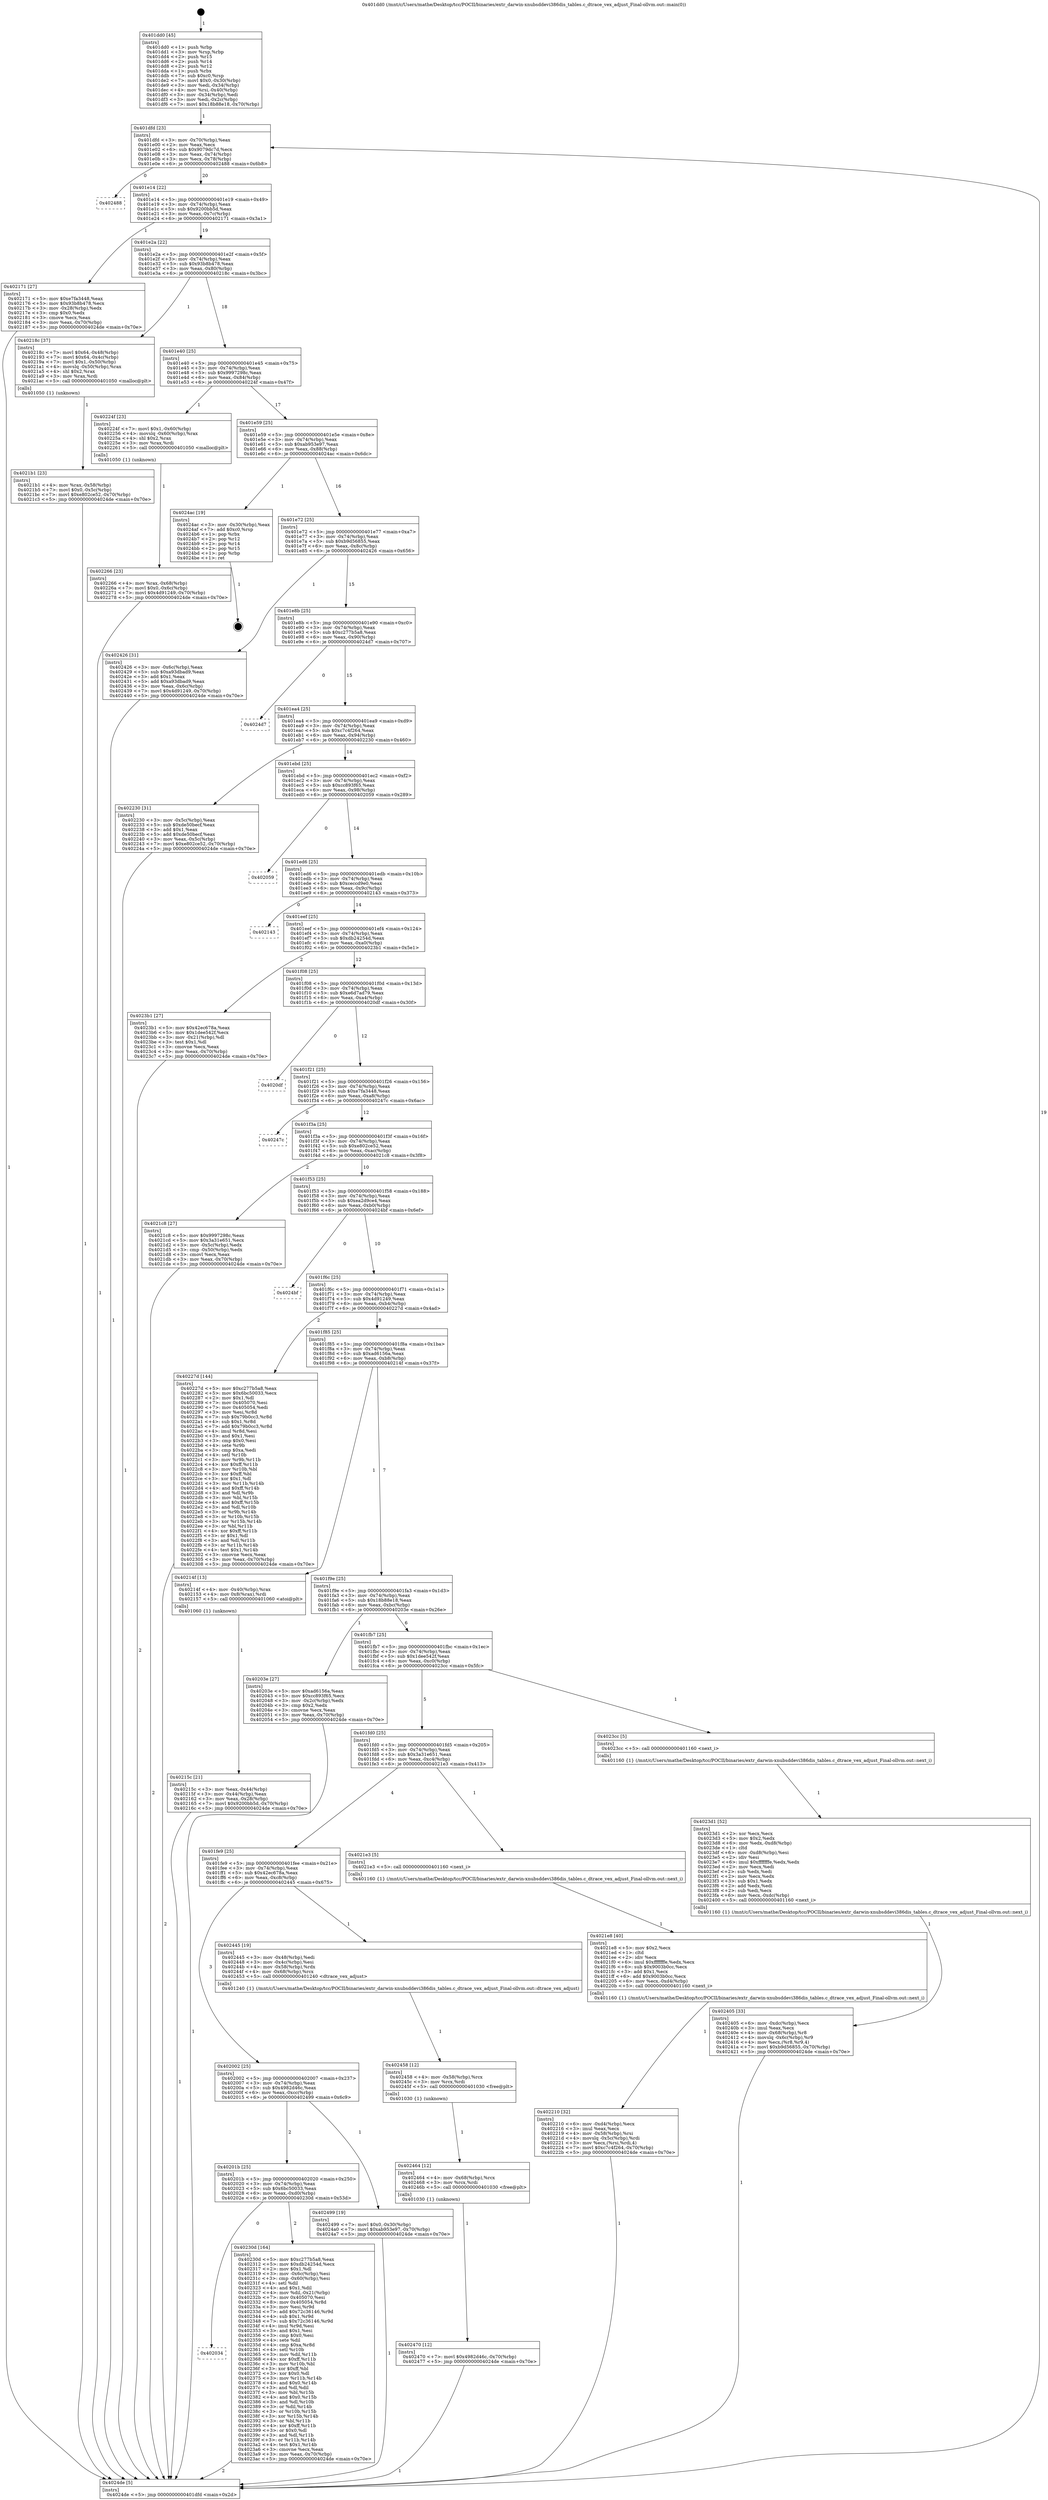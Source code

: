 digraph "0x401dd0" {
  label = "0x401dd0 (/mnt/c/Users/mathe/Desktop/tcc/POCII/binaries/extr_darwin-xnubsddevi386dis_tables.c_dtrace_vex_adjust_Final-ollvm.out::main(0))"
  labelloc = "t"
  node[shape=record]

  Entry [label="",width=0.3,height=0.3,shape=circle,fillcolor=black,style=filled]
  "0x401dfd" [label="{
     0x401dfd [23]\l
     | [instrs]\l
     &nbsp;&nbsp;0x401dfd \<+3\>: mov -0x70(%rbp),%eax\l
     &nbsp;&nbsp;0x401e00 \<+2\>: mov %eax,%ecx\l
     &nbsp;&nbsp;0x401e02 \<+6\>: sub $0x9079dc7d,%ecx\l
     &nbsp;&nbsp;0x401e08 \<+3\>: mov %eax,-0x74(%rbp)\l
     &nbsp;&nbsp;0x401e0b \<+3\>: mov %ecx,-0x78(%rbp)\l
     &nbsp;&nbsp;0x401e0e \<+6\>: je 0000000000402488 \<main+0x6b8\>\l
  }"]
  "0x402488" [label="{
     0x402488\l
  }", style=dashed]
  "0x401e14" [label="{
     0x401e14 [22]\l
     | [instrs]\l
     &nbsp;&nbsp;0x401e14 \<+5\>: jmp 0000000000401e19 \<main+0x49\>\l
     &nbsp;&nbsp;0x401e19 \<+3\>: mov -0x74(%rbp),%eax\l
     &nbsp;&nbsp;0x401e1c \<+5\>: sub $0x9200bb5d,%eax\l
     &nbsp;&nbsp;0x401e21 \<+3\>: mov %eax,-0x7c(%rbp)\l
     &nbsp;&nbsp;0x401e24 \<+6\>: je 0000000000402171 \<main+0x3a1\>\l
  }"]
  Exit [label="",width=0.3,height=0.3,shape=circle,fillcolor=black,style=filled,peripheries=2]
  "0x402171" [label="{
     0x402171 [27]\l
     | [instrs]\l
     &nbsp;&nbsp;0x402171 \<+5\>: mov $0xe7fa3448,%eax\l
     &nbsp;&nbsp;0x402176 \<+5\>: mov $0x93b8b478,%ecx\l
     &nbsp;&nbsp;0x40217b \<+3\>: mov -0x28(%rbp),%edx\l
     &nbsp;&nbsp;0x40217e \<+3\>: cmp $0x0,%edx\l
     &nbsp;&nbsp;0x402181 \<+3\>: cmove %ecx,%eax\l
     &nbsp;&nbsp;0x402184 \<+3\>: mov %eax,-0x70(%rbp)\l
     &nbsp;&nbsp;0x402187 \<+5\>: jmp 00000000004024de \<main+0x70e\>\l
  }"]
  "0x401e2a" [label="{
     0x401e2a [22]\l
     | [instrs]\l
     &nbsp;&nbsp;0x401e2a \<+5\>: jmp 0000000000401e2f \<main+0x5f\>\l
     &nbsp;&nbsp;0x401e2f \<+3\>: mov -0x74(%rbp),%eax\l
     &nbsp;&nbsp;0x401e32 \<+5\>: sub $0x93b8b478,%eax\l
     &nbsp;&nbsp;0x401e37 \<+3\>: mov %eax,-0x80(%rbp)\l
     &nbsp;&nbsp;0x401e3a \<+6\>: je 000000000040218c \<main+0x3bc\>\l
  }"]
  "0x402470" [label="{
     0x402470 [12]\l
     | [instrs]\l
     &nbsp;&nbsp;0x402470 \<+7\>: movl $0x4982d46c,-0x70(%rbp)\l
     &nbsp;&nbsp;0x402477 \<+5\>: jmp 00000000004024de \<main+0x70e\>\l
  }"]
  "0x40218c" [label="{
     0x40218c [37]\l
     | [instrs]\l
     &nbsp;&nbsp;0x40218c \<+7\>: movl $0x64,-0x48(%rbp)\l
     &nbsp;&nbsp;0x402193 \<+7\>: movl $0x64,-0x4c(%rbp)\l
     &nbsp;&nbsp;0x40219a \<+7\>: movl $0x1,-0x50(%rbp)\l
     &nbsp;&nbsp;0x4021a1 \<+4\>: movslq -0x50(%rbp),%rax\l
     &nbsp;&nbsp;0x4021a5 \<+4\>: shl $0x2,%rax\l
     &nbsp;&nbsp;0x4021a9 \<+3\>: mov %rax,%rdi\l
     &nbsp;&nbsp;0x4021ac \<+5\>: call 0000000000401050 \<malloc@plt\>\l
     | [calls]\l
     &nbsp;&nbsp;0x401050 \{1\} (unknown)\l
  }"]
  "0x401e40" [label="{
     0x401e40 [25]\l
     | [instrs]\l
     &nbsp;&nbsp;0x401e40 \<+5\>: jmp 0000000000401e45 \<main+0x75\>\l
     &nbsp;&nbsp;0x401e45 \<+3\>: mov -0x74(%rbp),%eax\l
     &nbsp;&nbsp;0x401e48 \<+5\>: sub $0x9997298c,%eax\l
     &nbsp;&nbsp;0x401e4d \<+6\>: mov %eax,-0x84(%rbp)\l
     &nbsp;&nbsp;0x401e53 \<+6\>: je 000000000040224f \<main+0x47f\>\l
  }"]
  "0x402464" [label="{
     0x402464 [12]\l
     | [instrs]\l
     &nbsp;&nbsp;0x402464 \<+4\>: mov -0x68(%rbp),%rcx\l
     &nbsp;&nbsp;0x402468 \<+3\>: mov %rcx,%rdi\l
     &nbsp;&nbsp;0x40246b \<+5\>: call 0000000000401030 \<free@plt\>\l
     | [calls]\l
     &nbsp;&nbsp;0x401030 \{1\} (unknown)\l
  }"]
  "0x40224f" [label="{
     0x40224f [23]\l
     | [instrs]\l
     &nbsp;&nbsp;0x40224f \<+7\>: movl $0x1,-0x60(%rbp)\l
     &nbsp;&nbsp;0x402256 \<+4\>: movslq -0x60(%rbp),%rax\l
     &nbsp;&nbsp;0x40225a \<+4\>: shl $0x2,%rax\l
     &nbsp;&nbsp;0x40225e \<+3\>: mov %rax,%rdi\l
     &nbsp;&nbsp;0x402261 \<+5\>: call 0000000000401050 \<malloc@plt\>\l
     | [calls]\l
     &nbsp;&nbsp;0x401050 \{1\} (unknown)\l
  }"]
  "0x401e59" [label="{
     0x401e59 [25]\l
     | [instrs]\l
     &nbsp;&nbsp;0x401e59 \<+5\>: jmp 0000000000401e5e \<main+0x8e\>\l
     &nbsp;&nbsp;0x401e5e \<+3\>: mov -0x74(%rbp),%eax\l
     &nbsp;&nbsp;0x401e61 \<+5\>: sub $0xab953e97,%eax\l
     &nbsp;&nbsp;0x401e66 \<+6\>: mov %eax,-0x88(%rbp)\l
     &nbsp;&nbsp;0x401e6c \<+6\>: je 00000000004024ac \<main+0x6dc\>\l
  }"]
  "0x402458" [label="{
     0x402458 [12]\l
     | [instrs]\l
     &nbsp;&nbsp;0x402458 \<+4\>: mov -0x58(%rbp),%rcx\l
     &nbsp;&nbsp;0x40245c \<+3\>: mov %rcx,%rdi\l
     &nbsp;&nbsp;0x40245f \<+5\>: call 0000000000401030 \<free@plt\>\l
     | [calls]\l
     &nbsp;&nbsp;0x401030 \{1\} (unknown)\l
  }"]
  "0x4024ac" [label="{
     0x4024ac [19]\l
     | [instrs]\l
     &nbsp;&nbsp;0x4024ac \<+3\>: mov -0x30(%rbp),%eax\l
     &nbsp;&nbsp;0x4024af \<+7\>: add $0xc0,%rsp\l
     &nbsp;&nbsp;0x4024b6 \<+1\>: pop %rbx\l
     &nbsp;&nbsp;0x4024b7 \<+2\>: pop %r12\l
     &nbsp;&nbsp;0x4024b9 \<+2\>: pop %r14\l
     &nbsp;&nbsp;0x4024bb \<+2\>: pop %r15\l
     &nbsp;&nbsp;0x4024bd \<+1\>: pop %rbp\l
     &nbsp;&nbsp;0x4024be \<+1\>: ret\l
  }"]
  "0x401e72" [label="{
     0x401e72 [25]\l
     | [instrs]\l
     &nbsp;&nbsp;0x401e72 \<+5\>: jmp 0000000000401e77 \<main+0xa7\>\l
     &nbsp;&nbsp;0x401e77 \<+3\>: mov -0x74(%rbp),%eax\l
     &nbsp;&nbsp;0x401e7a \<+5\>: sub $0xb9d56855,%eax\l
     &nbsp;&nbsp;0x401e7f \<+6\>: mov %eax,-0x8c(%rbp)\l
     &nbsp;&nbsp;0x401e85 \<+6\>: je 0000000000402426 \<main+0x656\>\l
  }"]
  "0x402405" [label="{
     0x402405 [33]\l
     | [instrs]\l
     &nbsp;&nbsp;0x402405 \<+6\>: mov -0xdc(%rbp),%ecx\l
     &nbsp;&nbsp;0x40240b \<+3\>: imul %eax,%ecx\l
     &nbsp;&nbsp;0x40240e \<+4\>: mov -0x68(%rbp),%r8\l
     &nbsp;&nbsp;0x402412 \<+4\>: movslq -0x6c(%rbp),%r9\l
     &nbsp;&nbsp;0x402416 \<+4\>: mov %ecx,(%r8,%r9,4)\l
     &nbsp;&nbsp;0x40241a \<+7\>: movl $0xb9d56855,-0x70(%rbp)\l
     &nbsp;&nbsp;0x402421 \<+5\>: jmp 00000000004024de \<main+0x70e\>\l
  }"]
  "0x402426" [label="{
     0x402426 [31]\l
     | [instrs]\l
     &nbsp;&nbsp;0x402426 \<+3\>: mov -0x6c(%rbp),%eax\l
     &nbsp;&nbsp;0x402429 \<+5\>: sub $0xa93dbad9,%eax\l
     &nbsp;&nbsp;0x40242e \<+3\>: add $0x1,%eax\l
     &nbsp;&nbsp;0x402431 \<+5\>: add $0xa93dbad9,%eax\l
     &nbsp;&nbsp;0x402436 \<+3\>: mov %eax,-0x6c(%rbp)\l
     &nbsp;&nbsp;0x402439 \<+7\>: movl $0x4d91249,-0x70(%rbp)\l
     &nbsp;&nbsp;0x402440 \<+5\>: jmp 00000000004024de \<main+0x70e\>\l
  }"]
  "0x401e8b" [label="{
     0x401e8b [25]\l
     | [instrs]\l
     &nbsp;&nbsp;0x401e8b \<+5\>: jmp 0000000000401e90 \<main+0xc0\>\l
     &nbsp;&nbsp;0x401e90 \<+3\>: mov -0x74(%rbp),%eax\l
     &nbsp;&nbsp;0x401e93 \<+5\>: sub $0xc277b5a8,%eax\l
     &nbsp;&nbsp;0x401e98 \<+6\>: mov %eax,-0x90(%rbp)\l
     &nbsp;&nbsp;0x401e9e \<+6\>: je 00000000004024d7 \<main+0x707\>\l
  }"]
  "0x4023d1" [label="{
     0x4023d1 [52]\l
     | [instrs]\l
     &nbsp;&nbsp;0x4023d1 \<+2\>: xor %ecx,%ecx\l
     &nbsp;&nbsp;0x4023d3 \<+5\>: mov $0x2,%edx\l
     &nbsp;&nbsp;0x4023d8 \<+6\>: mov %edx,-0xd8(%rbp)\l
     &nbsp;&nbsp;0x4023de \<+1\>: cltd\l
     &nbsp;&nbsp;0x4023df \<+6\>: mov -0xd8(%rbp),%esi\l
     &nbsp;&nbsp;0x4023e5 \<+2\>: idiv %esi\l
     &nbsp;&nbsp;0x4023e7 \<+6\>: imul $0xfffffffe,%edx,%edx\l
     &nbsp;&nbsp;0x4023ed \<+2\>: mov %ecx,%edi\l
     &nbsp;&nbsp;0x4023ef \<+2\>: sub %edx,%edi\l
     &nbsp;&nbsp;0x4023f1 \<+2\>: mov %ecx,%edx\l
     &nbsp;&nbsp;0x4023f3 \<+3\>: sub $0x1,%edx\l
     &nbsp;&nbsp;0x4023f6 \<+2\>: add %edx,%edi\l
     &nbsp;&nbsp;0x4023f8 \<+2\>: sub %edi,%ecx\l
     &nbsp;&nbsp;0x4023fa \<+6\>: mov %ecx,-0xdc(%rbp)\l
     &nbsp;&nbsp;0x402400 \<+5\>: call 0000000000401160 \<next_i\>\l
     | [calls]\l
     &nbsp;&nbsp;0x401160 \{1\} (/mnt/c/Users/mathe/Desktop/tcc/POCII/binaries/extr_darwin-xnubsddevi386dis_tables.c_dtrace_vex_adjust_Final-ollvm.out::next_i)\l
  }"]
  "0x4024d7" [label="{
     0x4024d7\l
  }", style=dashed]
  "0x401ea4" [label="{
     0x401ea4 [25]\l
     | [instrs]\l
     &nbsp;&nbsp;0x401ea4 \<+5\>: jmp 0000000000401ea9 \<main+0xd9\>\l
     &nbsp;&nbsp;0x401ea9 \<+3\>: mov -0x74(%rbp),%eax\l
     &nbsp;&nbsp;0x401eac \<+5\>: sub $0xc7c4f264,%eax\l
     &nbsp;&nbsp;0x401eb1 \<+6\>: mov %eax,-0x94(%rbp)\l
     &nbsp;&nbsp;0x401eb7 \<+6\>: je 0000000000402230 \<main+0x460\>\l
  }"]
  "0x402034" [label="{
     0x402034\l
  }", style=dashed]
  "0x402230" [label="{
     0x402230 [31]\l
     | [instrs]\l
     &nbsp;&nbsp;0x402230 \<+3\>: mov -0x5c(%rbp),%eax\l
     &nbsp;&nbsp;0x402233 \<+5\>: sub $0xde50becf,%eax\l
     &nbsp;&nbsp;0x402238 \<+3\>: add $0x1,%eax\l
     &nbsp;&nbsp;0x40223b \<+5\>: add $0xde50becf,%eax\l
     &nbsp;&nbsp;0x402240 \<+3\>: mov %eax,-0x5c(%rbp)\l
     &nbsp;&nbsp;0x402243 \<+7\>: movl $0xe802ce52,-0x70(%rbp)\l
     &nbsp;&nbsp;0x40224a \<+5\>: jmp 00000000004024de \<main+0x70e\>\l
  }"]
  "0x401ebd" [label="{
     0x401ebd [25]\l
     | [instrs]\l
     &nbsp;&nbsp;0x401ebd \<+5\>: jmp 0000000000401ec2 \<main+0xf2\>\l
     &nbsp;&nbsp;0x401ec2 \<+3\>: mov -0x74(%rbp),%eax\l
     &nbsp;&nbsp;0x401ec5 \<+5\>: sub $0xcc893f65,%eax\l
     &nbsp;&nbsp;0x401eca \<+6\>: mov %eax,-0x98(%rbp)\l
     &nbsp;&nbsp;0x401ed0 \<+6\>: je 0000000000402059 \<main+0x289\>\l
  }"]
  "0x40230d" [label="{
     0x40230d [164]\l
     | [instrs]\l
     &nbsp;&nbsp;0x40230d \<+5\>: mov $0xc277b5a8,%eax\l
     &nbsp;&nbsp;0x402312 \<+5\>: mov $0xdb24254d,%ecx\l
     &nbsp;&nbsp;0x402317 \<+2\>: mov $0x1,%dl\l
     &nbsp;&nbsp;0x402319 \<+3\>: mov -0x6c(%rbp),%esi\l
     &nbsp;&nbsp;0x40231c \<+3\>: cmp -0x60(%rbp),%esi\l
     &nbsp;&nbsp;0x40231f \<+4\>: setl %dil\l
     &nbsp;&nbsp;0x402323 \<+4\>: and $0x1,%dil\l
     &nbsp;&nbsp;0x402327 \<+4\>: mov %dil,-0x21(%rbp)\l
     &nbsp;&nbsp;0x40232b \<+7\>: mov 0x405070,%esi\l
     &nbsp;&nbsp;0x402332 \<+8\>: mov 0x405054,%r8d\l
     &nbsp;&nbsp;0x40233a \<+3\>: mov %esi,%r9d\l
     &nbsp;&nbsp;0x40233d \<+7\>: add $0x72c36146,%r9d\l
     &nbsp;&nbsp;0x402344 \<+4\>: sub $0x1,%r9d\l
     &nbsp;&nbsp;0x402348 \<+7\>: sub $0x72c36146,%r9d\l
     &nbsp;&nbsp;0x40234f \<+4\>: imul %r9d,%esi\l
     &nbsp;&nbsp;0x402353 \<+3\>: and $0x1,%esi\l
     &nbsp;&nbsp;0x402356 \<+3\>: cmp $0x0,%esi\l
     &nbsp;&nbsp;0x402359 \<+4\>: sete %dil\l
     &nbsp;&nbsp;0x40235d \<+4\>: cmp $0xa,%r8d\l
     &nbsp;&nbsp;0x402361 \<+4\>: setl %r10b\l
     &nbsp;&nbsp;0x402365 \<+3\>: mov %dil,%r11b\l
     &nbsp;&nbsp;0x402368 \<+4\>: xor $0xff,%r11b\l
     &nbsp;&nbsp;0x40236c \<+3\>: mov %r10b,%bl\l
     &nbsp;&nbsp;0x40236f \<+3\>: xor $0xff,%bl\l
     &nbsp;&nbsp;0x402372 \<+3\>: xor $0x0,%dl\l
     &nbsp;&nbsp;0x402375 \<+3\>: mov %r11b,%r14b\l
     &nbsp;&nbsp;0x402378 \<+4\>: and $0x0,%r14b\l
     &nbsp;&nbsp;0x40237c \<+3\>: and %dl,%dil\l
     &nbsp;&nbsp;0x40237f \<+3\>: mov %bl,%r15b\l
     &nbsp;&nbsp;0x402382 \<+4\>: and $0x0,%r15b\l
     &nbsp;&nbsp;0x402386 \<+3\>: and %dl,%r10b\l
     &nbsp;&nbsp;0x402389 \<+3\>: or %dil,%r14b\l
     &nbsp;&nbsp;0x40238c \<+3\>: or %r10b,%r15b\l
     &nbsp;&nbsp;0x40238f \<+3\>: xor %r15b,%r14b\l
     &nbsp;&nbsp;0x402392 \<+3\>: or %bl,%r11b\l
     &nbsp;&nbsp;0x402395 \<+4\>: xor $0xff,%r11b\l
     &nbsp;&nbsp;0x402399 \<+3\>: or $0x0,%dl\l
     &nbsp;&nbsp;0x40239c \<+3\>: and %dl,%r11b\l
     &nbsp;&nbsp;0x40239f \<+3\>: or %r11b,%r14b\l
     &nbsp;&nbsp;0x4023a2 \<+4\>: test $0x1,%r14b\l
     &nbsp;&nbsp;0x4023a6 \<+3\>: cmovne %ecx,%eax\l
     &nbsp;&nbsp;0x4023a9 \<+3\>: mov %eax,-0x70(%rbp)\l
     &nbsp;&nbsp;0x4023ac \<+5\>: jmp 00000000004024de \<main+0x70e\>\l
  }"]
  "0x402059" [label="{
     0x402059\l
  }", style=dashed]
  "0x401ed6" [label="{
     0x401ed6 [25]\l
     | [instrs]\l
     &nbsp;&nbsp;0x401ed6 \<+5\>: jmp 0000000000401edb \<main+0x10b\>\l
     &nbsp;&nbsp;0x401edb \<+3\>: mov -0x74(%rbp),%eax\l
     &nbsp;&nbsp;0x401ede \<+5\>: sub $0xceccd9e0,%eax\l
     &nbsp;&nbsp;0x401ee3 \<+6\>: mov %eax,-0x9c(%rbp)\l
     &nbsp;&nbsp;0x401ee9 \<+6\>: je 0000000000402143 \<main+0x373\>\l
  }"]
  "0x40201b" [label="{
     0x40201b [25]\l
     | [instrs]\l
     &nbsp;&nbsp;0x40201b \<+5\>: jmp 0000000000402020 \<main+0x250\>\l
     &nbsp;&nbsp;0x402020 \<+3\>: mov -0x74(%rbp),%eax\l
     &nbsp;&nbsp;0x402023 \<+5\>: sub $0x6bc50033,%eax\l
     &nbsp;&nbsp;0x402028 \<+6\>: mov %eax,-0xd0(%rbp)\l
     &nbsp;&nbsp;0x40202e \<+6\>: je 000000000040230d \<main+0x53d\>\l
  }"]
  "0x402143" [label="{
     0x402143\l
  }", style=dashed]
  "0x401eef" [label="{
     0x401eef [25]\l
     | [instrs]\l
     &nbsp;&nbsp;0x401eef \<+5\>: jmp 0000000000401ef4 \<main+0x124\>\l
     &nbsp;&nbsp;0x401ef4 \<+3\>: mov -0x74(%rbp),%eax\l
     &nbsp;&nbsp;0x401ef7 \<+5\>: sub $0xdb24254d,%eax\l
     &nbsp;&nbsp;0x401efc \<+6\>: mov %eax,-0xa0(%rbp)\l
     &nbsp;&nbsp;0x401f02 \<+6\>: je 00000000004023b1 \<main+0x5e1\>\l
  }"]
  "0x402499" [label="{
     0x402499 [19]\l
     | [instrs]\l
     &nbsp;&nbsp;0x402499 \<+7\>: movl $0x0,-0x30(%rbp)\l
     &nbsp;&nbsp;0x4024a0 \<+7\>: movl $0xab953e97,-0x70(%rbp)\l
     &nbsp;&nbsp;0x4024a7 \<+5\>: jmp 00000000004024de \<main+0x70e\>\l
  }"]
  "0x4023b1" [label="{
     0x4023b1 [27]\l
     | [instrs]\l
     &nbsp;&nbsp;0x4023b1 \<+5\>: mov $0x42ec678a,%eax\l
     &nbsp;&nbsp;0x4023b6 \<+5\>: mov $0x1dee542f,%ecx\l
     &nbsp;&nbsp;0x4023bb \<+3\>: mov -0x21(%rbp),%dl\l
     &nbsp;&nbsp;0x4023be \<+3\>: test $0x1,%dl\l
     &nbsp;&nbsp;0x4023c1 \<+3\>: cmovne %ecx,%eax\l
     &nbsp;&nbsp;0x4023c4 \<+3\>: mov %eax,-0x70(%rbp)\l
     &nbsp;&nbsp;0x4023c7 \<+5\>: jmp 00000000004024de \<main+0x70e\>\l
  }"]
  "0x401f08" [label="{
     0x401f08 [25]\l
     | [instrs]\l
     &nbsp;&nbsp;0x401f08 \<+5\>: jmp 0000000000401f0d \<main+0x13d\>\l
     &nbsp;&nbsp;0x401f0d \<+3\>: mov -0x74(%rbp),%eax\l
     &nbsp;&nbsp;0x401f10 \<+5\>: sub $0xe6d7ad79,%eax\l
     &nbsp;&nbsp;0x401f15 \<+6\>: mov %eax,-0xa4(%rbp)\l
     &nbsp;&nbsp;0x401f1b \<+6\>: je 00000000004020df \<main+0x30f\>\l
  }"]
  "0x402002" [label="{
     0x402002 [25]\l
     | [instrs]\l
     &nbsp;&nbsp;0x402002 \<+5\>: jmp 0000000000402007 \<main+0x237\>\l
     &nbsp;&nbsp;0x402007 \<+3\>: mov -0x74(%rbp),%eax\l
     &nbsp;&nbsp;0x40200a \<+5\>: sub $0x4982d46c,%eax\l
     &nbsp;&nbsp;0x40200f \<+6\>: mov %eax,-0xcc(%rbp)\l
     &nbsp;&nbsp;0x402015 \<+6\>: je 0000000000402499 \<main+0x6c9\>\l
  }"]
  "0x4020df" [label="{
     0x4020df\l
  }", style=dashed]
  "0x401f21" [label="{
     0x401f21 [25]\l
     | [instrs]\l
     &nbsp;&nbsp;0x401f21 \<+5\>: jmp 0000000000401f26 \<main+0x156\>\l
     &nbsp;&nbsp;0x401f26 \<+3\>: mov -0x74(%rbp),%eax\l
     &nbsp;&nbsp;0x401f29 \<+5\>: sub $0xe7fa3448,%eax\l
     &nbsp;&nbsp;0x401f2e \<+6\>: mov %eax,-0xa8(%rbp)\l
     &nbsp;&nbsp;0x401f34 \<+6\>: je 000000000040247c \<main+0x6ac\>\l
  }"]
  "0x402445" [label="{
     0x402445 [19]\l
     | [instrs]\l
     &nbsp;&nbsp;0x402445 \<+3\>: mov -0x48(%rbp),%edi\l
     &nbsp;&nbsp;0x402448 \<+3\>: mov -0x4c(%rbp),%esi\l
     &nbsp;&nbsp;0x40244b \<+4\>: mov -0x58(%rbp),%rdx\l
     &nbsp;&nbsp;0x40244f \<+4\>: mov -0x68(%rbp),%rcx\l
     &nbsp;&nbsp;0x402453 \<+5\>: call 0000000000401240 \<dtrace_vex_adjust\>\l
     | [calls]\l
     &nbsp;&nbsp;0x401240 \{1\} (/mnt/c/Users/mathe/Desktop/tcc/POCII/binaries/extr_darwin-xnubsddevi386dis_tables.c_dtrace_vex_adjust_Final-ollvm.out::dtrace_vex_adjust)\l
  }"]
  "0x40247c" [label="{
     0x40247c\l
  }", style=dashed]
  "0x401f3a" [label="{
     0x401f3a [25]\l
     | [instrs]\l
     &nbsp;&nbsp;0x401f3a \<+5\>: jmp 0000000000401f3f \<main+0x16f\>\l
     &nbsp;&nbsp;0x401f3f \<+3\>: mov -0x74(%rbp),%eax\l
     &nbsp;&nbsp;0x401f42 \<+5\>: sub $0xe802ce52,%eax\l
     &nbsp;&nbsp;0x401f47 \<+6\>: mov %eax,-0xac(%rbp)\l
     &nbsp;&nbsp;0x401f4d \<+6\>: je 00000000004021c8 \<main+0x3f8\>\l
  }"]
  "0x402266" [label="{
     0x402266 [23]\l
     | [instrs]\l
     &nbsp;&nbsp;0x402266 \<+4\>: mov %rax,-0x68(%rbp)\l
     &nbsp;&nbsp;0x40226a \<+7\>: movl $0x0,-0x6c(%rbp)\l
     &nbsp;&nbsp;0x402271 \<+7\>: movl $0x4d91249,-0x70(%rbp)\l
     &nbsp;&nbsp;0x402278 \<+5\>: jmp 00000000004024de \<main+0x70e\>\l
  }"]
  "0x4021c8" [label="{
     0x4021c8 [27]\l
     | [instrs]\l
     &nbsp;&nbsp;0x4021c8 \<+5\>: mov $0x9997298c,%eax\l
     &nbsp;&nbsp;0x4021cd \<+5\>: mov $0x3a31e651,%ecx\l
     &nbsp;&nbsp;0x4021d2 \<+3\>: mov -0x5c(%rbp),%edx\l
     &nbsp;&nbsp;0x4021d5 \<+3\>: cmp -0x50(%rbp),%edx\l
     &nbsp;&nbsp;0x4021d8 \<+3\>: cmovl %ecx,%eax\l
     &nbsp;&nbsp;0x4021db \<+3\>: mov %eax,-0x70(%rbp)\l
     &nbsp;&nbsp;0x4021de \<+5\>: jmp 00000000004024de \<main+0x70e\>\l
  }"]
  "0x401f53" [label="{
     0x401f53 [25]\l
     | [instrs]\l
     &nbsp;&nbsp;0x401f53 \<+5\>: jmp 0000000000401f58 \<main+0x188\>\l
     &nbsp;&nbsp;0x401f58 \<+3\>: mov -0x74(%rbp),%eax\l
     &nbsp;&nbsp;0x401f5b \<+5\>: sub $0xea2d9ce4,%eax\l
     &nbsp;&nbsp;0x401f60 \<+6\>: mov %eax,-0xb0(%rbp)\l
     &nbsp;&nbsp;0x401f66 \<+6\>: je 00000000004024bf \<main+0x6ef\>\l
  }"]
  "0x402210" [label="{
     0x402210 [32]\l
     | [instrs]\l
     &nbsp;&nbsp;0x402210 \<+6\>: mov -0xd4(%rbp),%ecx\l
     &nbsp;&nbsp;0x402216 \<+3\>: imul %eax,%ecx\l
     &nbsp;&nbsp;0x402219 \<+4\>: mov -0x58(%rbp),%rsi\l
     &nbsp;&nbsp;0x40221d \<+4\>: movslq -0x5c(%rbp),%rdi\l
     &nbsp;&nbsp;0x402221 \<+3\>: mov %ecx,(%rsi,%rdi,4)\l
     &nbsp;&nbsp;0x402224 \<+7\>: movl $0xc7c4f264,-0x70(%rbp)\l
     &nbsp;&nbsp;0x40222b \<+5\>: jmp 00000000004024de \<main+0x70e\>\l
  }"]
  "0x4024bf" [label="{
     0x4024bf\l
  }", style=dashed]
  "0x401f6c" [label="{
     0x401f6c [25]\l
     | [instrs]\l
     &nbsp;&nbsp;0x401f6c \<+5\>: jmp 0000000000401f71 \<main+0x1a1\>\l
     &nbsp;&nbsp;0x401f71 \<+3\>: mov -0x74(%rbp),%eax\l
     &nbsp;&nbsp;0x401f74 \<+5\>: sub $0x4d91249,%eax\l
     &nbsp;&nbsp;0x401f79 \<+6\>: mov %eax,-0xb4(%rbp)\l
     &nbsp;&nbsp;0x401f7f \<+6\>: je 000000000040227d \<main+0x4ad\>\l
  }"]
  "0x4021e8" [label="{
     0x4021e8 [40]\l
     | [instrs]\l
     &nbsp;&nbsp;0x4021e8 \<+5\>: mov $0x2,%ecx\l
     &nbsp;&nbsp;0x4021ed \<+1\>: cltd\l
     &nbsp;&nbsp;0x4021ee \<+2\>: idiv %ecx\l
     &nbsp;&nbsp;0x4021f0 \<+6\>: imul $0xfffffffe,%edx,%ecx\l
     &nbsp;&nbsp;0x4021f6 \<+6\>: sub $0x9003b0cc,%ecx\l
     &nbsp;&nbsp;0x4021fc \<+3\>: add $0x1,%ecx\l
     &nbsp;&nbsp;0x4021ff \<+6\>: add $0x9003b0cc,%ecx\l
     &nbsp;&nbsp;0x402205 \<+6\>: mov %ecx,-0xd4(%rbp)\l
     &nbsp;&nbsp;0x40220b \<+5\>: call 0000000000401160 \<next_i\>\l
     | [calls]\l
     &nbsp;&nbsp;0x401160 \{1\} (/mnt/c/Users/mathe/Desktop/tcc/POCII/binaries/extr_darwin-xnubsddevi386dis_tables.c_dtrace_vex_adjust_Final-ollvm.out::next_i)\l
  }"]
  "0x40227d" [label="{
     0x40227d [144]\l
     | [instrs]\l
     &nbsp;&nbsp;0x40227d \<+5\>: mov $0xc277b5a8,%eax\l
     &nbsp;&nbsp;0x402282 \<+5\>: mov $0x6bc50033,%ecx\l
     &nbsp;&nbsp;0x402287 \<+2\>: mov $0x1,%dl\l
     &nbsp;&nbsp;0x402289 \<+7\>: mov 0x405070,%esi\l
     &nbsp;&nbsp;0x402290 \<+7\>: mov 0x405054,%edi\l
     &nbsp;&nbsp;0x402297 \<+3\>: mov %esi,%r8d\l
     &nbsp;&nbsp;0x40229a \<+7\>: sub $0x79b0cc3,%r8d\l
     &nbsp;&nbsp;0x4022a1 \<+4\>: sub $0x1,%r8d\l
     &nbsp;&nbsp;0x4022a5 \<+7\>: add $0x79b0cc3,%r8d\l
     &nbsp;&nbsp;0x4022ac \<+4\>: imul %r8d,%esi\l
     &nbsp;&nbsp;0x4022b0 \<+3\>: and $0x1,%esi\l
     &nbsp;&nbsp;0x4022b3 \<+3\>: cmp $0x0,%esi\l
     &nbsp;&nbsp;0x4022b6 \<+4\>: sete %r9b\l
     &nbsp;&nbsp;0x4022ba \<+3\>: cmp $0xa,%edi\l
     &nbsp;&nbsp;0x4022bd \<+4\>: setl %r10b\l
     &nbsp;&nbsp;0x4022c1 \<+3\>: mov %r9b,%r11b\l
     &nbsp;&nbsp;0x4022c4 \<+4\>: xor $0xff,%r11b\l
     &nbsp;&nbsp;0x4022c8 \<+3\>: mov %r10b,%bl\l
     &nbsp;&nbsp;0x4022cb \<+3\>: xor $0xff,%bl\l
     &nbsp;&nbsp;0x4022ce \<+3\>: xor $0x1,%dl\l
     &nbsp;&nbsp;0x4022d1 \<+3\>: mov %r11b,%r14b\l
     &nbsp;&nbsp;0x4022d4 \<+4\>: and $0xff,%r14b\l
     &nbsp;&nbsp;0x4022d8 \<+3\>: and %dl,%r9b\l
     &nbsp;&nbsp;0x4022db \<+3\>: mov %bl,%r15b\l
     &nbsp;&nbsp;0x4022de \<+4\>: and $0xff,%r15b\l
     &nbsp;&nbsp;0x4022e2 \<+3\>: and %dl,%r10b\l
     &nbsp;&nbsp;0x4022e5 \<+3\>: or %r9b,%r14b\l
     &nbsp;&nbsp;0x4022e8 \<+3\>: or %r10b,%r15b\l
     &nbsp;&nbsp;0x4022eb \<+3\>: xor %r15b,%r14b\l
     &nbsp;&nbsp;0x4022ee \<+3\>: or %bl,%r11b\l
     &nbsp;&nbsp;0x4022f1 \<+4\>: xor $0xff,%r11b\l
     &nbsp;&nbsp;0x4022f5 \<+3\>: or $0x1,%dl\l
     &nbsp;&nbsp;0x4022f8 \<+3\>: and %dl,%r11b\l
     &nbsp;&nbsp;0x4022fb \<+3\>: or %r11b,%r14b\l
     &nbsp;&nbsp;0x4022fe \<+4\>: test $0x1,%r14b\l
     &nbsp;&nbsp;0x402302 \<+3\>: cmovne %ecx,%eax\l
     &nbsp;&nbsp;0x402305 \<+3\>: mov %eax,-0x70(%rbp)\l
     &nbsp;&nbsp;0x402308 \<+5\>: jmp 00000000004024de \<main+0x70e\>\l
  }"]
  "0x401f85" [label="{
     0x401f85 [25]\l
     | [instrs]\l
     &nbsp;&nbsp;0x401f85 \<+5\>: jmp 0000000000401f8a \<main+0x1ba\>\l
     &nbsp;&nbsp;0x401f8a \<+3\>: mov -0x74(%rbp),%eax\l
     &nbsp;&nbsp;0x401f8d \<+5\>: sub $0xad6156a,%eax\l
     &nbsp;&nbsp;0x401f92 \<+6\>: mov %eax,-0xb8(%rbp)\l
     &nbsp;&nbsp;0x401f98 \<+6\>: je 000000000040214f \<main+0x37f\>\l
  }"]
  "0x401fe9" [label="{
     0x401fe9 [25]\l
     | [instrs]\l
     &nbsp;&nbsp;0x401fe9 \<+5\>: jmp 0000000000401fee \<main+0x21e\>\l
     &nbsp;&nbsp;0x401fee \<+3\>: mov -0x74(%rbp),%eax\l
     &nbsp;&nbsp;0x401ff1 \<+5\>: sub $0x42ec678a,%eax\l
     &nbsp;&nbsp;0x401ff6 \<+6\>: mov %eax,-0xc8(%rbp)\l
     &nbsp;&nbsp;0x401ffc \<+6\>: je 0000000000402445 \<main+0x675\>\l
  }"]
  "0x40214f" [label="{
     0x40214f [13]\l
     | [instrs]\l
     &nbsp;&nbsp;0x40214f \<+4\>: mov -0x40(%rbp),%rax\l
     &nbsp;&nbsp;0x402153 \<+4\>: mov 0x8(%rax),%rdi\l
     &nbsp;&nbsp;0x402157 \<+5\>: call 0000000000401060 \<atoi@plt\>\l
     | [calls]\l
     &nbsp;&nbsp;0x401060 \{1\} (unknown)\l
  }"]
  "0x401f9e" [label="{
     0x401f9e [25]\l
     | [instrs]\l
     &nbsp;&nbsp;0x401f9e \<+5\>: jmp 0000000000401fa3 \<main+0x1d3\>\l
     &nbsp;&nbsp;0x401fa3 \<+3\>: mov -0x74(%rbp),%eax\l
     &nbsp;&nbsp;0x401fa6 \<+5\>: sub $0x18b88e18,%eax\l
     &nbsp;&nbsp;0x401fab \<+6\>: mov %eax,-0xbc(%rbp)\l
     &nbsp;&nbsp;0x401fb1 \<+6\>: je 000000000040203e \<main+0x26e\>\l
  }"]
  "0x4021e3" [label="{
     0x4021e3 [5]\l
     | [instrs]\l
     &nbsp;&nbsp;0x4021e3 \<+5\>: call 0000000000401160 \<next_i\>\l
     | [calls]\l
     &nbsp;&nbsp;0x401160 \{1\} (/mnt/c/Users/mathe/Desktop/tcc/POCII/binaries/extr_darwin-xnubsddevi386dis_tables.c_dtrace_vex_adjust_Final-ollvm.out::next_i)\l
  }"]
  "0x40203e" [label="{
     0x40203e [27]\l
     | [instrs]\l
     &nbsp;&nbsp;0x40203e \<+5\>: mov $0xad6156a,%eax\l
     &nbsp;&nbsp;0x402043 \<+5\>: mov $0xcc893f65,%ecx\l
     &nbsp;&nbsp;0x402048 \<+3\>: mov -0x2c(%rbp),%edx\l
     &nbsp;&nbsp;0x40204b \<+3\>: cmp $0x2,%edx\l
     &nbsp;&nbsp;0x40204e \<+3\>: cmovne %ecx,%eax\l
     &nbsp;&nbsp;0x402051 \<+3\>: mov %eax,-0x70(%rbp)\l
     &nbsp;&nbsp;0x402054 \<+5\>: jmp 00000000004024de \<main+0x70e\>\l
  }"]
  "0x401fb7" [label="{
     0x401fb7 [25]\l
     | [instrs]\l
     &nbsp;&nbsp;0x401fb7 \<+5\>: jmp 0000000000401fbc \<main+0x1ec\>\l
     &nbsp;&nbsp;0x401fbc \<+3\>: mov -0x74(%rbp),%eax\l
     &nbsp;&nbsp;0x401fbf \<+5\>: sub $0x1dee542f,%eax\l
     &nbsp;&nbsp;0x401fc4 \<+6\>: mov %eax,-0xc0(%rbp)\l
     &nbsp;&nbsp;0x401fca \<+6\>: je 00000000004023cc \<main+0x5fc\>\l
  }"]
  "0x4024de" [label="{
     0x4024de [5]\l
     | [instrs]\l
     &nbsp;&nbsp;0x4024de \<+5\>: jmp 0000000000401dfd \<main+0x2d\>\l
  }"]
  "0x401dd0" [label="{
     0x401dd0 [45]\l
     | [instrs]\l
     &nbsp;&nbsp;0x401dd0 \<+1\>: push %rbp\l
     &nbsp;&nbsp;0x401dd1 \<+3\>: mov %rsp,%rbp\l
     &nbsp;&nbsp;0x401dd4 \<+2\>: push %r15\l
     &nbsp;&nbsp;0x401dd6 \<+2\>: push %r14\l
     &nbsp;&nbsp;0x401dd8 \<+2\>: push %r12\l
     &nbsp;&nbsp;0x401dda \<+1\>: push %rbx\l
     &nbsp;&nbsp;0x401ddb \<+7\>: sub $0xc0,%rsp\l
     &nbsp;&nbsp;0x401de2 \<+7\>: movl $0x0,-0x30(%rbp)\l
     &nbsp;&nbsp;0x401de9 \<+3\>: mov %edi,-0x34(%rbp)\l
     &nbsp;&nbsp;0x401dec \<+4\>: mov %rsi,-0x40(%rbp)\l
     &nbsp;&nbsp;0x401df0 \<+3\>: mov -0x34(%rbp),%edi\l
     &nbsp;&nbsp;0x401df3 \<+3\>: mov %edi,-0x2c(%rbp)\l
     &nbsp;&nbsp;0x401df6 \<+7\>: movl $0x18b88e18,-0x70(%rbp)\l
  }"]
  "0x40215c" [label="{
     0x40215c [21]\l
     | [instrs]\l
     &nbsp;&nbsp;0x40215c \<+3\>: mov %eax,-0x44(%rbp)\l
     &nbsp;&nbsp;0x40215f \<+3\>: mov -0x44(%rbp),%eax\l
     &nbsp;&nbsp;0x402162 \<+3\>: mov %eax,-0x28(%rbp)\l
     &nbsp;&nbsp;0x402165 \<+7\>: movl $0x9200bb5d,-0x70(%rbp)\l
     &nbsp;&nbsp;0x40216c \<+5\>: jmp 00000000004024de \<main+0x70e\>\l
  }"]
  "0x4021b1" [label="{
     0x4021b1 [23]\l
     | [instrs]\l
     &nbsp;&nbsp;0x4021b1 \<+4\>: mov %rax,-0x58(%rbp)\l
     &nbsp;&nbsp;0x4021b5 \<+7\>: movl $0x0,-0x5c(%rbp)\l
     &nbsp;&nbsp;0x4021bc \<+7\>: movl $0xe802ce52,-0x70(%rbp)\l
     &nbsp;&nbsp;0x4021c3 \<+5\>: jmp 00000000004024de \<main+0x70e\>\l
  }"]
  "0x401fd0" [label="{
     0x401fd0 [25]\l
     | [instrs]\l
     &nbsp;&nbsp;0x401fd0 \<+5\>: jmp 0000000000401fd5 \<main+0x205\>\l
     &nbsp;&nbsp;0x401fd5 \<+3\>: mov -0x74(%rbp),%eax\l
     &nbsp;&nbsp;0x401fd8 \<+5\>: sub $0x3a31e651,%eax\l
     &nbsp;&nbsp;0x401fdd \<+6\>: mov %eax,-0xc4(%rbp)\l
     &nbsp;&nbsp;0x401fe3 \<+6\>: je 00000000004021e3 \<main+0x413\>\l
  }"]
  "0x4023cc" [label="{
     0x4023cc [5]\l
     | [instrs]\l
     &nbsp;&nbsp;0x4023cc \<+5\>: call 0000000000401160 \<next_i\>\l
     | [calls]\l
     &nbsp;&nbsp;0x401160 \{1\} (/mnt/c/Users/mathe/Desktop/tcc/POCII/binaries/extr_darwin-xnubsddevi386dis_tables.c_dtrace_vex_adjust_Final-ollvm.out::next_i)\l
  }"]
  Entry -> "0x401dd0" [label=" 1"]
  "0x401dfd" -> "0x402488" [label=" 0"]
  "0x401dfd" -> "0x401e14" [label=" 20"]
  "0x4024ac" -> Exit [label=" 1"]
  "0x401e14" -> "0x402171" [label=" 1"]
  "0x401e14" -> "0x401e2a" [label=" 19"]
  "0x402499" -> "0x4024de" [label=" 1"]
  "0x401e2a" -> "0x40218c" [label=" 1"]
  "0x401e2a" -> "0x401e40" [label=" 18"]
  "0x402470" -> "0x4024de" [label=" 1"]
  "0x401e40" -> "0x40224f" [label=" 1"]
  "0x401e40" -> "0x401e59" [label=" 17"]
  "0x402464" -> "0x402470" [label=" 1"]
  "0x401e59" -> "0x4024ac" [label=" 1"]
  "0x401e59" -> "0x401e72" [label=" 16"]
  "0x402458" -> "0x402464" [label=" 1"]
  "0x401e72" -> "0x402426" [label=" 1"]
  "0x401e72" -> "0x401e8b" [label=" 15"]
  "0x402445" -> "0x402458" [label=" 1"]
  "0x401e8b" -> "0x4024d7" [label=" 0"]
  "0x401e8b" -> "0x401ea4" [label=" 15"]
  "0x402426" -> "0x4024de" [label=" 1"]
  "0x401ea4" -> "0x402230" [label=" 1"]
  "0x401ea4" -> "0x401ebd" [label=" 14"]
  "0x402405" -> "0x4024de" [label=" 1"]
  "0x401ebd" -> "0x402059" [label=" 0"]
  "0x401ebd" -> "0x401ed6" [label=" 14"]
  "0x4023d1" -> "0x402405" [label=" 1"]
  "0x401ed6" -> "0x402143" [label=" 0"]
  "0x401ed6" -> "0x401eef" [label=" 14"]
  "0x4023b1" -> "0x4024de" [label=" 2"]
  "0x401eef" -> "0x4023b1" [label=" 2"]
  "0x401eef" -> "0x401f08" [label=" 12"]
  "0x40230d" -> "0x4024de" [label=" 2"]
  "0x401f08" -> "0x4020df" [label=" 0"]
  "0x401f08" -> "0x401f21" [label=" 12"]
  "0x40201b" -> "0x40230d" [label=" 2"]
  "0x401f21" -> "0x40247c" [label=" 0"]
  "0x401f21" -> "0x401f3a" [label=" 12"]
  "0x4023cc" -> "0x4023d1" [label=" 1"]
  "0x401f3a" -> "0x4021c8" [label=" 2"]
  "0x401f3a" -> "0x401f53" [label=" 10"]
  "0x402002" -> "0x402499" [label=" 1"]
  "0x401f53" -> "0x4024bf" [label=" 0"]
  "0x401f53" -> "0x401f6c" [label=" 10"]
  "0x40201b" -> "0x402034" [label=" 0"]
  "0x401f6c" -> "0x40227d" [label=" 2"]
  "0x401f6c" -> "0x401f85" [label=" 8"]
  "0x401fe9" -> "0x402002" [label=" 3"]
  "0x401f85" -> "0x40214f" [label=" 1"]
  "0x401f85" -> "0x401f9e" [label=" 7"]
  "0x401fe9" -> "0x402445" [label=" 1"]
  "0x401f9e" -> "0x40203e" [label=" 1"]
  "0x401f9e" -> "0x401fb7" [label=" 6"]
  "0x40203e" -> "0x4024de" [label=" 1"]
  "0x401dd0" -> "0x401dfd" [label=" 1"]
  "0x4024de" -> "0x401dfd" [label=" 19"]
  "0x40214f" -> "0x40215c" [label=" 1"]
  "0x40215c" -> "0x4024de" [label=" 1"]
  "0x402171" -> "0x4024de" [label=" 1"]
  "0x40218c" -> "0x4021b1" [label=" 1"]
  "0x4021b1" -> "0x4024de" [label=" 1"]
  "0x4021c8" -> "0x4024de" [label=" 2"]
  "0x402002" -> "0x40201b" [label=" 2"]
  "0x401fb7" -> "0x4023cc" [label=" 1"]
  "0x401fb7" -> "0x401fd0" [label=" 5"]
  "0x40227d" -> "0x4024de" [label=" 2"]
  "0x401fd0" -> "0x4021e3" [label=" 1"]
  "0x401fd0" -> "0x401fe9" [label=" 4"]
  "0x4021e3" -> "0x4021e8" [label=" 1"]
  "0x4021e8" -> "0x402210" [label=" 1"]
  "0x402210" -> "0x4024de" [label=" 1"]
  "0x402230" -> "0x4024de" [label=" 1"]
  "0x40224f" -> "0x402266" [label=" 1"]
  "0x402266" -> "0x4024de" [label=" 1"]
}
